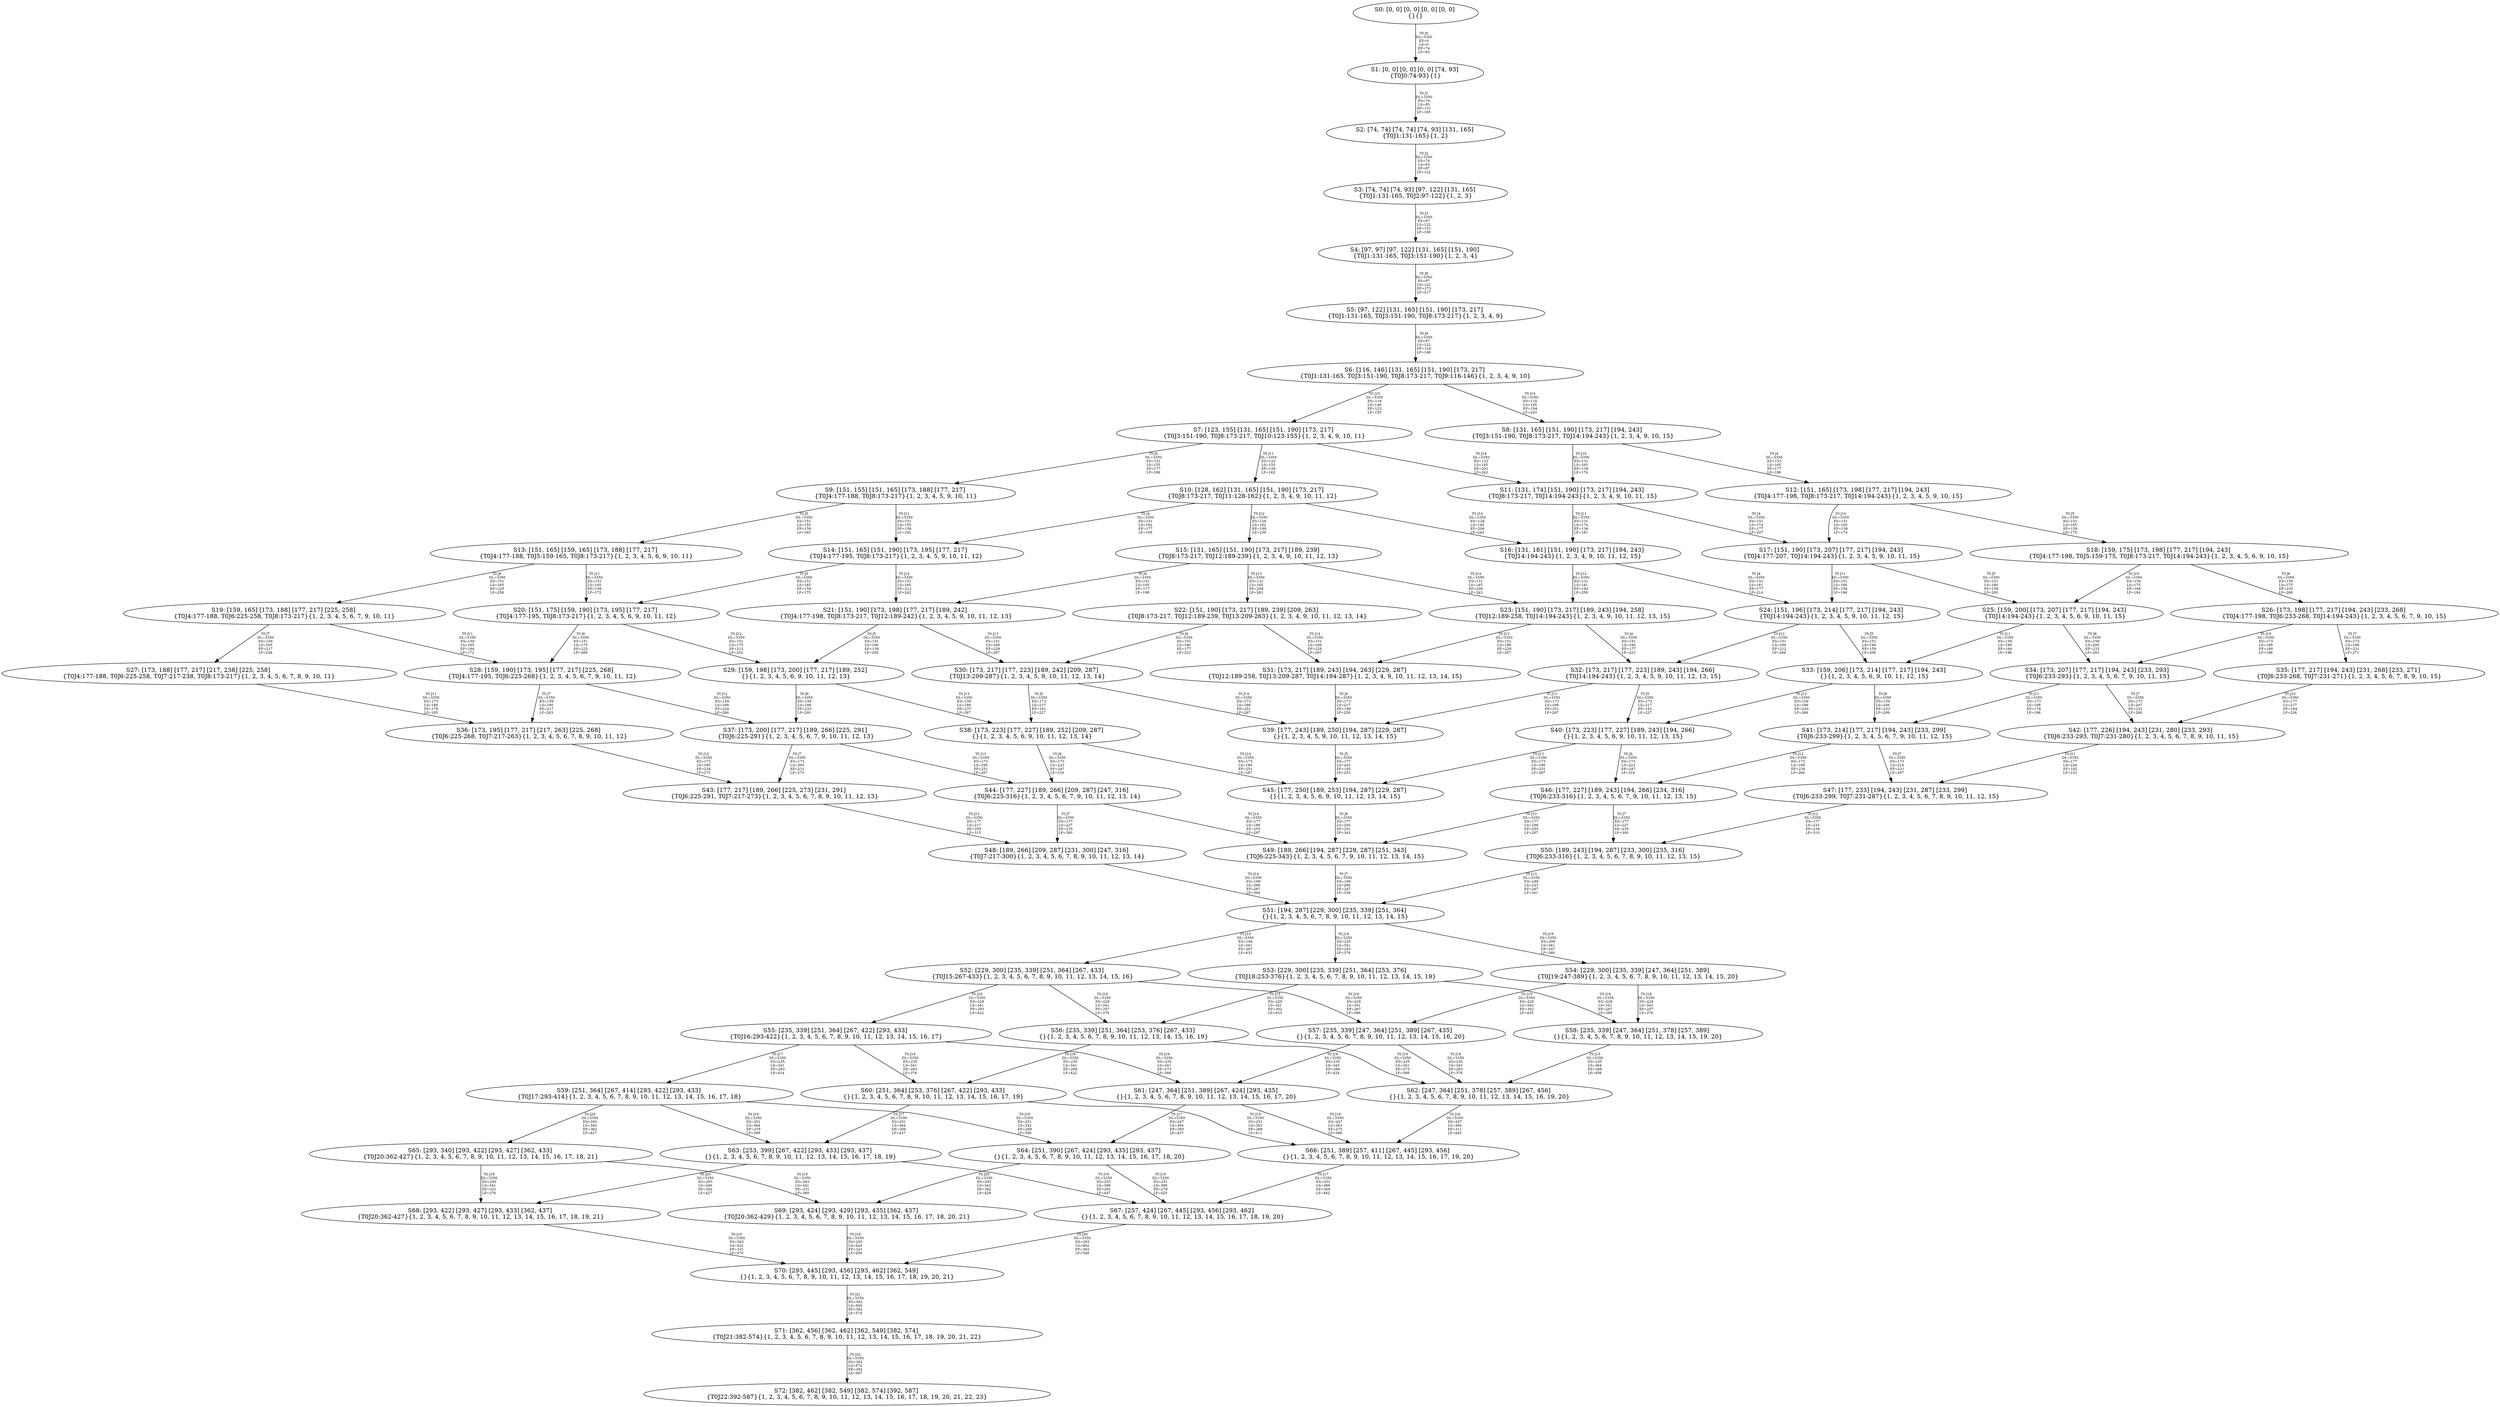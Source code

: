 digraph {
	S0[label="S0: [0, 0] [0, 0] [0, 0] [0, 0] \n{}{}"];
	S1[label="S1: [0, 0] [0, 0] [0, 0] [74, 93] \n{T0J0:74-93}{1}"];
	S2[label="S2: [74, 74] [74, 74] [74, 93] [131, 165] \n{T0J1:131-165}{1, 2}"];
	S3[label="S3: [74, 74] [74, 93] [97, 122] [131, 165] \n{T0J1:131-165, T0J2:97-122}{1, 2, 3}"];
	S4[label="S4: [97, 97] [97, 122] [131, 165] [151, 190] \n{T0J1:131-165, T0J3:151-190}{1, 2, 3, 4}"];
	S5[label="S5: [97, 122] [131, 165] [151, 190] [173, 217] \n{T0J1:131-165, T0J3:151-190, T0J8:173-217}{1, 2, 3, 4, 9}"];
	S6[label="S6: [116, 146] [131, 165] [151, 190] [173, 217] \n{T0J1:131-165, T0J3:151-190, T0J8:173-217, T0J9:116-146}{1, 2, 3, 4, 9, 10}"];
	S7[label="S7: [123, 155] [131, 165] [151, 190] [173, 217] \n{T0J3:151-190, T0J8:173-217, T0J10:123-155}{1, 2, 3, 4, 9, 10, 11}"];
	S8[label="S8: [131, 165] [151, 190] [173, 217] [194, 243] \n{T0J3:151-190, T0J8:173-217, T0J14:194-243}{1, 2, 3, 4, 9, 10, 15}"];
	S9[label="S9: [151, 155] [151, 165] [173, 188] [177, 217] \n{T0J4:177-188, T0J8:173-217}{1, 2, 3, 4, 5, 9, 10, 11}"];
	S10[label="S10: [128, 162] [131, 165] [151, 190] [173, 217] \n{T0J8:173-217, T0J11:128-162}{1, 2, 3, 4, 9, 10, 11, 12}"];
	S11[label="S11: [131, 174] [151, 190] [173, 217] [194, 243] \n{T0J8:173-217, T0J14:194-243}{1, 2, 3, 4, 9, 10, 11, 15}"];
	S12[label="S12: [151, 165] [173, 198] [177, 217] [194, 243] \n{T0J4:177-198, T0J8:173-217, T0J14:194-243}{1, 2, 3, 4, 5, 9, 10, 15}"];
	S13[label="S13: [151, 165] [159, 165] [173, 188] [177, 217] \n{T0J4:177-188, T0J5:159-165, T0J8:173-217}{1, 2, 3, 4, 5, 6, 9, 10, 11}"];
	S14[label="S14: [151, 165] [151, 190] [173, 195] [177, 217] \n{T0J4:177-195, T0J8:173-217}{1, 2, 3, 4, 5, 9, 10, 11, 12}"];
	S15[label="S15: [131, 165] [151, 190] [173, 217] [189, 239] \n{T0J8:173-217, T0J12:189-239}{1, 2, 3, 4, 9, 10, 11, 12, 13}"];
	S16[label="S16: [131, 181] [151, 190] [173, 217] [194, 243] \n{T0J14:194-243}{1, 2, 3, 4, 9, 10, 11, 12, 15}"];
	S17[label="S17: [151, 190] [173, 207] [177, 217] [194, 243] \n{T0J4:177-207, T0J14:194-243}{1, 2, 3, 4, 5, 9, 10, 11, 15}"];
	S18[label="S18: [159, 175] [173, 198] [177, 217] [194, 243] \n{T0J4:177-198, T0J5:159-175, T0J8:173-217, T0J14:194-243}{1, 2, 3, 4, 5, 6, 9, 10, 15}"];
	S19[label="S19: [159, 165] [173, 188] [177, 217] [225, 258] \n{T0J4:177-188, T0J6:225-258, T0J8:173-217}{1, 2, 3, 4, 5, 6, 7, 9, 10, 11}"];
	S20[label="S20: [151, 175] [159, 190] [173, 195] [177, 217] \n{T0J4:177-195, T0J8:173-217}{1, 2, 3, 4, 5, 6, 9, 10, 11, 12}"];
	S21[label="S21: [151, 190] [173, 198] [177, 217] [189, 242] \n{T0J4:177-198, T0J8:173-217, T0J12:189-242}{1, 2, 3, 4, 5, 9, 10, 11, 12, 13}"];
	S22[label="S22: [151, 190] [173, 217] [189, 239] [209, 263] \n{T0J8:173-217, T0J12:189-239, T0J13:209-263}{1, 2, 3, 4, 9, 10, 11, 12, 13, 14}"];
	S23[label="S23: [151, 190] [173, 217] [189, 243] [194, 258] \n{T0J12:189-258, T0J14:194-243}{1, 2, 3, 4, 9, 10, 11, 12, 13, 15}"];
	S24[label="S24: [151, 196] [173, 214] [177, 217] [194, 243] \n{T0J14:194-243}{1, 2, 3, 4, 5, 9, 10, 11, 12, 15}"];
	S25[label="S25: [159, 200] [173, 207] [177, 217] [194, 243] \n{T0J14:194-243}{1, 2, 3, 4, 5, 6, 9, 10, 11, 15}"];
	S26[label="S26: [173, 198] [177, 217] [194, 243] [233, 268] \n{T0J4:177-198, T0J6:233-268, T0J14:194-243}{1, 2, 3, 4, 5, 6, 7, 9, 10, 15}"];
	S27[label="S27: [173, 188] [177, 217] [217, 238] [225, 258] \n{T0J4:177-188, T0J6:225-258, T0J7:217-238, T0J8:173-217}{1, 2, 3, 4, 5, 6, 7, 8, 9, 10, 11}"];
	S28[label="S28: [159, 190] [173, 195] [177, 217] [225, 268] \n{T0J4:177-195, T0J6:225-268}{1, 2, 3, 4, 5, 6, 7, 9, 10, 11, 12}"];
	S29[label="S29: [159, 198] [173, 200] [177, 217] [189, 252] \n{}{1, 2, 3, 4, 5, 6, 9, 10, 11, 12, 13}"];
	S30[label="S30: [173, 217] [177, 223] [189, 242] [209, 287] \n{T0J13:209-287}{1, 2, 3, 4, 5, 9, 10, 11, 12, 13, 14}"];
	S31[label="S31: [173, 217] [189, 243] [194, 263] [229, 287] \n{T0J12:189-258, T0J13:209-287, T0J14:194-287}{1, 2, 3, 4, 9, 10, 11, 12, 13, 14, 15}"];
	S32[label="S32: [173, 217] [177, 223] [189, 243] [194, 266] \n{T0J14:194-243}{1, 2, 3, 4, 5, 9, 10, 11, 12, 13, 15}"];
	S33[label="S33: [159, 206] [173, 214] [177, 217] [194, 243] \n{}{1, 2, 3, 4, 5, 6, 9, 10, 11, 12, 15}"];
	S34[label="S34: [173, 207] [177, 217] [194, 243] [233, 293] \n{T0J6:233-293}{1, 2, 3, 4, 5, 6, 7, 9, 10, 11, 15}"];
	S35[label="S35: [177, 217] [194, 243] [231, 268] [233, 271] \n{T0J6:233-268, T0J7:231-271}{1, 2, 3, 4, 5, 6, 7, 8, 9, 10, 15}"];
	S36[label="S36: [173, 195] [177, 217] [217, 263] [225, 268] \n{T0J6:225-268, T0J7:217-263}{1, 2, 3, 4, 5, 6, 7, 8, 9, 10, 11, 12}"];
	S37[label="S37: [173, 200] [177, 217] [189, 266] [225, 291] \n{T0J6:225-291}{1, 2, 3, 4, 5, 6, 7, 9, 10, 11, 12, 13}"];
	S38[label="S38: [173, 223] [177, 227] [189, 252] [209, 287] \n{}{1, 2, 3, 4, 5, 6, 9, 10, 11, 12, 13, 14}"];
	S39[label="S39: [177, 243] [189, 250] [194, 287] [229, 287] \n{}{1, 2, 3, 4, 5, 9, 10, 11, 12, 13, 14, 15}"];
	S40[label="S40: [173, 223] [177, 227] [189, 243] [194, 266] \n{}{1, 2, 3, 4, 5, 6, 9, 10, 11, 12, 13, 15}"];
	S41[label="S41: [173, 214] [177, 217] [194, 243] [233, 299] \n{T0J6:233-299}{1, 2, 3, 4, 5, 6, 7, 9, 10, 11, 12, 15}"];
	S42[label="S42: [177, 226] [194, 243] [231, 280] [233, 293] \n{T0J6:233-293, T0J7:231-280}{1, 2, 3, 4, 5, 6, 7, 8, 9, 10, 11, 15}"];
	S43[label="S43: [177, 217] [189, 266] [225, 273] [231, 291] \n{T0J6:225-291, T0J7:217-273}{1, 2, 3, 4, 5, 6, 7, 8, 9, 10, 11, 12, 13}"];
	S44[label="S44: [177, 227] [189, 266] [209, 287] [247, 316] \n{T0J6:225-316}{1, 2, 3, 4, 5, 6, 7, 9, 10, 11, 12, 13, 14}"];
	S45[label="S45: [177, 250] [189, 253] [194, 287] [229, 287] \n{}{1, 2, 3, 4, 5, 6, 9, 10, 11, 12, 13, 14, 15}"];
	S46[label="S46: [177, 227] [189, 243] [194, 266] [234, 316] \n{T0J6:233-316}{1, 2, 3, 4, 5, 6, 7, 9, 10, 11, 12, 13, 15}"];
	S47[label="S47: [177, 233] [194, 243] [231, 287] [233, 299] \n{T0J6:233-299, T0J7:231-287}{1, 2, 3, 4, 5, 6, 7, 8, 9, 10, 11, 12, 15}"];
	S48[label="S48: [189, 266] [209, 287] [231, 300] [247, 316] \n{T0J7:217-300}{1, 2, 3, 4, 5, 6, 7, 8, 9, 10, 11, 12, 13, 14}"];
	S49[label="S49: [189, 266] [194, 287] [229, 287] [251, 343] \n{T0J6:225-343}{1, 2, 3, 4, 5, 6, 7, 9, 10, 11, 12, 13, 14, 15}"];
	S50[label="S50: [189, 243] [194, 287] [233, 300] [235, 316] \n{T0J6:233-316}{1, 2, 3, 4, 5, 6, 7, 8, 9, 10, 11, 12, 13, 15}"];
	S51[label="S51: [194, 287] [229, 300] [235, 339] [251, 364] \n{}{1, 2, 3, 4, 5, 6, 7, 8, 9, 10, 11, 12, 13, 14, 15}"];
	S52[label="S52: [229, 300] [235, 339] [251, 364] [267, 433] \n{T0J15:267-433}{1, 2, 3, 4, 5, 6, 7, 8, 9, 10, 11, 12, 13, 14, 15, 16}"];
	S53[label="S53: [229, 300] [235, 339] [251, 364] [253, 376] \n{T0J18:253-376}{1, 2, 3, 4, 5, 6, 7, 8, 9, 10, 11, 12, 13, 14, 15, 19}"];
	S54[label="S54: [229, 300] [235, 339] [247, 364] [251, 389] \n{T0J19:247-389}{1, 2, 3, 4, 5, 6, 7, 8, 9, 10, 11, 12, 13, 14, 15, 20}"];
	S55[label="S55: [235, 339] [251, 364] [267, 422] [293, 433] \n{T0J16:293-422}{1, 2, 3, 4, 5, 6, 7, 8, 9, 10, 11, 12, 13, 14, 15, 16, 17}"];
	S56[label="S56: [235, 339] [251, 364] [253, 376] [267, 433] \n{}{1, 2, 3, 4, 5, 6, 7, 8, 9, 10, 11, 12, 13, 14, 15, 16, 19}"];
	S57[label="S57: [235, 339] [247, 364] [251, 389] [267, 435] \n{}{1, 2, 3, 4, 5, 6, 7, 8, 9, 10, 11, 12, 13, 14, 15, 16, 20}"];
	S58[label="S58: [235, 339] [247, 364] [251, 378] [257, 389] \n{}{1, 2, 3, 4, 5, 6, 7, 8, 9, 10, 11, 12, 13, 14, 15, 19, 20}"];
	S59[label="S59: [251, 364] [267, 414] [293, 422] [293, 433] \n{T0J17:293-414}{1, 2, 3, 4, 5, 6, 7, 8, 9, 10, 11, 12, 13, 14, 15, 16, 17, 18}"];
	S60[label="S60: [251, 364] [253, 376] [267, 422] [293, 433] \n{}{1, 2, 3, 4, 5, 6, 7, 8, 9, 10, 11, 12, 13, 14, 15, 16, 17, 19}"];
	S61[label="S61: [247, 364] [251, 389] [267, 424] [293, 435] \n{}{1, 2, 3, 4, 5, 6, 7, 8, 9, 10, 11, 12, 13, 14, 15, 16, 17, 20}"];
	S62[label="S62: [247, 364] [251, 378] [257, 389] [267, 456] \n{}{1, 2, 3, 4, 5, 6, 7, 8, 9, 10, 11, 12, 13, 14, 15, 16, 19, 20}"];
	S63[label="S63: [253, 399] [267, 422] [293, 433] [293, 437] \n{}{1, 2, 3, 4, 5, 6, 7, 8, 9, 10, 11, 12, 13, 14, 15, 16, 17, 18, 19}"];
	S64[label="S64: [251, 390] [267, 424] [293, 435] [293, 437] \n{}{1, 2, 3, 4, 5, 6, 7, 8, 9, 10, 11, 12, 13, 14, 15, 16, 17, 18, 20}"];
	S65[label="S65: [293, 340] [293, 422] [293, 427] [362, 433] \n{T0J20:362-427}{1, 2, 3, 4, 5, 6, 7, 8, 9, 10, 11, 12, 13, 14, 15, 16, 17, 18, 21}"];
	S66[label="S66: [251, 389] [257, 411] [267, 445] [293, 456] \n{}{1, 2, 3, 4, 5, 6, 7, 8, 9, 10, 11, 12, 13, 14, 15, 16, 17, 19, 20}"];
	S67[label="S67: [257, 424] [267, 445] [293, 456] [293, 462] \n{}{1, 2, 3, 4, 5, 6, 7, 8, 9, 10, 11, 12, 13, 14, 15, 16, 17, 18, 19, 20}"];
	S68[label="S68: [293, 422] [293, 427] [293, 433] [362, 437] \n{T0J20:362-427}{1, 2, 3, 4, 5, 6, 7, 8, 9, 10, 11, 12, 13, 14, 15, 16, 17, 18, 19, 21}"];
	S69[label="S69: [293, 424] [293, 429] [293, 435] [362, 437] \n{T0J20:362-429}{1, 2, 3, 4, 5, 6, 7, 8, 9, 10, 11, 12, 13, 14, 15, 16, 17, 18, 20, 21}"];
	S70[label="S70: [293, 445] [293, 456] [293, 462] [362, 549] \n{}{1, 2, 3, 4, 5, 6, 7, 8, 9, 10, 11, 12, 13, 14, 15, 16, 17, 18, 19, 20, 21}"];
	S71[label="S71: [362, 456] [362, 462] [362, 549] [382, 574] \n{T0J21:382-574}{1, 2, 3, 4, 5, 6, 7, 8, 9, 10, 11, 12, 13, 14, 15, 16, 17, 18, 19, 20, 21, 22}"];
	S72[label="S72: [382, 462] [382, 549] [382, 574] [392, 587] \n{T0J22:392-587}{1, 2, 3, 4, 5, 6, 7, 8, 9, 10, 11, 12, 13, 14, 15, 16, 17, 18, 19, 20, 21, 22, 23}"];
	S0 -> S1[label="T0 J0\nDL=3350\nES=0\nLS=0\nEF=74\nLF=93",fontsize=8];
	S1 -> S2[label="T0 J1\nDL=3350\nES=74\nLS=93\nEF=131\nLF=165",fontsize=8];
	S2 -> S3[label="T0 J2\nDL=3350\nES=74\nLS=93\nEF=97\nLF=122",fontsize=8];
	S3 -> S4[label="T0 J3\nDL=3350\nES=97\nLS=122\nEF=151\nLF=190",fontsize=8];
	S4 -> S5[label="T0 J8\nDL=3350\nES=97\nLS=122\nEF=173\nLF=217",fontsize=8];
	S5 -> S6[label="T0 J9\nDL=3350\nES=97\nLS=122\nEF=116\nLF=146",fontsize=8];
	S6 -> S7[label="T0 J10\nDL=3350\nES=116\nLS=146\nEF=123\nLF=155",fontsize=8];
	S6 -> S8[label="T0 J14\nDL=3350\nES=116\nLS=145\nEF=194\nLF=243",fontsize=8];
	S7 -> S9[label="T0 J4\nDL=3350\nES=151\nLS=155\nEF=177\nLF=188",fontsize=8];
	S7 -> S10[label="T0 J11\nDL=3350\nES=123\nLS=155\nEF=128\nLF=162",fontsize=8];
	S7 -> S11[label="T0 J14\nDL=3350\nES=123\nLS=145\nEF=201\nLF=243",fontsize=8];
	S8 -> S12[label="T0 J4\nDL=3350\nES=151\nLS=165\nEF=177\nLF=198",fontsize=8];
	S8 -> S11[label="T0 J10\nDL=3350\nES=131\nLS=165\nEF=138\nLF=174",fontsize=8];
	S9 -> S13[label="T0 J5\nDL=3350\nES=151\nLS=155\nEF=159\nLF=165",fontsize=8];
	S9 -> S14[label="T0 J11\nDL=3350\nES=151\nLS=155\nEF=156\nLF=162",fontsize=8];
	S10 -> S14[label="T0 J4\nDL=3350\nES=151\nLS=162\nEF=177\nLF=195",fontsize=8];
	S10 -> S15[label="T0 J12\nDL=3350\nES=128\nLS=162\nEF=189\nLF=239",fontsize=8];
	S10 -> S16[label="T0 J14\nDL=3350\nES=128\nLS=145\nEF=206\nLF=243",fontsize=8];
	S11 -> S17[label="T0 J4\nDL=3350\nES=151\nLS=174\nEF=177\nLF=207",fontsize=8];
	S11 -> S16[label="T0 J11\nDL=3350\nES=131\nLS=174\nEF=136\nLF=181",fontsize=8];
	S12 -> S18[label="T0 J5\nDL=3350\nES=151\nLS=165\nEF=159\nLF=175",fontsize=8];
	S12 -> S17[label="T0 J10\nDL=3350\nES=151\nLS=165\nEF=158\nLF=174",fontsize=8];
	S13 -> S19[label="T0 J6\nDL=3350\nES=151\nLS=165\nEF=225\nLF=258",fontsize=8];
	S13 -> S20[label="T0 J11\nDL=3350\nES=151\nLS=165\nEF=156\nLF=172",fontsize=8];
	S14 -> S20[label="T0 J5\nDL=3350\nES=151\nLS=165\nEF=159\nLF=175",fontsize=8];
	S14 -> S21[label="T0 J12\nDL=3350\nES=151\nLS=165\nEF=212\nLF=242",fontsize=8];
	S15 -> S21[label="T0 J4\nDL=3350\nES=151\nLS=165\nEF=177\nLF=198",fontsize=8];
	S15 -> S22[label="T0 J13\nDL=3350\nES=131\nLS=165\nEF=209\nLF=263",fontsize=8];
	S15 -> S23[label="T0 J14\nDL=3350\nES=131\nLS=145\nEF=209\nLF=243",fontsize=8];
	S16 -> S24[label="T0 J4\nDL=3350\nES=151\nLS=181\nEF=177\nLF=214",fontsize=8];
	S16 -> S23[label="T0 J12\nDL=3350\nES=131\nLS=181\nEF=192\nLF=258",fontsize=8];
	S17 -> S25[label="T0 J5\nDL=3350\nES=151\nLS=190\nEF=159\nLF=200",fontsize=8];
	S17 -> S24[label="T0 J11\nDL=3350\nES=151\nLS=189\nEF=156\nLF=196",fontsize=8];
	S18 -> S26[label="T0 J6\nDL=3350\nES=159\nLS=175\nEF=233\nLF=268",fontsize=8];
	S18 -> S25[label="T0 J10\nDL=3350\nES=159\nLS=175\nEF=166\nLF=184",fontsize=8];
	S19 -> S27[label="T0 J7\nDL=3350\nES=159\nLS=165\nEF=217\nLF=238",fontsize=8];
	S19 -> S28[label="T0 J11\nDL=3350\nES=159\nLS=165\nEF=164\nLF=172",fontsize=8];
	S20 -> S28[label="T0 J6\nDL=3350\nES=151\nLS=175\nEF=225\nLF=268",fontsize=8];
	S20 -> S29[label="T0 J12\nDL=3350\nES=151\nLS=175\nEF=212\nLF=252",fontsize=8];
	S21 -> S29[label="T0 J5\nDL=3350\nES=151\nLS=190\nEF=159\nLF=200",fontsize=8];
	S21 -> S30[label="T0 J13\nDL=3350\nES=151\nLS=189\nEF=229\nLF=287",fontsize=8];
	S22 -> S30[label="T0 J4\nDL=3350\nES=151\nLS=190\nEF=177\nLF=223",fontsize=8];
	S22 -> S31[label="T0 J14\nDL=3350\nES=151\nLS=189\nEF=229\nLF=287",fontsize=8];
	S23 -> S32[label="T0 J4\nDL=3350\nES=151\nLS=190\nEF=177\nLF=223",fontsize=8];
	S23 -> S31[label="T0 J13\nDL=3350\nES=151\nLS=189\nEF=229\nLF=287",fontsize=8];
	S24 -> S33[label="T0 J5\nDL=3350\nES=151\nLS=196\nEF=159\nLF=206",fontsize=8];
	S24 -> S32[label="T0 J12\nDL=3350\nES=151\nLS=189\nEF=212\nLF=266",fontsize=8];
	S25 -> S34[label="T0 J6\nDL=3350\nES=159\nLS=200\nEF=233\nLF=293",fontsize=8];
	S25 -> S33[label="T0 J11\nDL=3350\nES=159\nLS=189\nEF=164\nLF=196",fontsize=8];
	S26 -> S35[label="T0 J7\nDL=3350\nES=173\nLS=198\nEF=231\nLF=271",fontsize=8];
	S26 -> S34[label="T0 J10\nDL=3350\nES=173\nLS=189\nEF=180\nLF=198",fontsize=8];
	S27 -> S36[label="T0 J11\nDL=3350\nES=173\nLS=188\nEF=178\nLF=195",fontsize=8];
	S28 -> S36[label="T0 J7\nDL=3350\nES=159\nLS=190\nEF=217\nLF=263",fontsize=8];
	S28 -> S37[label="T0 J12\nDL=3350\nES=159\nLS=189\nEF=220\nLF=266",fontsize=8];
	S29 -> S37[label="T0 J6\nDL=3350\nES=159\nLS=198\nEF=233\nLF=291",fontsize=8];
	S29 -> S38[label="T0 J13\nDL=3350\nES=159\nLS=189\nEF=237\nLF=287",fontsize=8];
	S30 -> S38[label="T0 J5\nDL=3350\nES=173\nLS=217\nEF=181\nLF=227",fontsize=8];
	S30 -> S39[label="T0 J14\nDL=3350\nES=173\nLS=189\nEF=251\nLF=287",fontsize=8];
	S31 -> S39[label="T0 J4\nDL=3350\nES=173\nLS=217\nEF=199\nLF=250",fontsize=8];
	S32 -> S40[label="T0 J5\nDL=3350\nES=173\nLS=217\nEF=181\nLF=227",fontsize=8];
	S32 -> S39[label="T0 J13\nDL=3350\nES=173\nLS=189\nEF=251\nLF=287",fontsize=8];
	S33 -> S41[label="T0 J6\nDL=3350\nES=159\nLS=206\nEF=233\nLF=299",fontsize=8];
	S33 -> S40[label="T0 J12\nDL=3350\nES=159\nLS=189\nEF=220\nLF=266",fontsize=8];
	S34 -> S42[label="T0 J7\nDL=3350\nES=173\nLS=207\nEF=231\nLF=280",fontsize=8];
	S34 -> S41[label="T0 J11\nDL=3350\nES=173\nLS=189\nEF=178\nLF=196",fontsize=8];
	S35 -> S42[label="T0 J10\nDL=3350\nES=177\nLS=217\nEF=184\nLF=226",fontsize=8];
	S36 -> S43[label="T0 J12\nDL=3350\nES=173\nLS=195\nEF=234\nLF=272",fontsize=8];
	S37 -> S43[label="T0 J7\nDL=3350\nES=173\nLS=200\nEF=231\nLF=273",fontsize=8];
	S37 -> S44[label="T0 J13\nDL=3350\nES=173\nLS=189\nEF=251\nLF=287",fontsize=8];
	S38 -> S44[label="T0 J6\nDL=3350\nES=173\nLS=223\nEF=247\nLF=316",fontsize=8];
	S38 -> S45[label="T0 J14\nDL=3350\nES=173\nLS=189\nEF=251\nLF=287",fontsize=8];
	S39 -> S45[label="T0 J5\nDL=3350\nES=177\nLS=243\nEF=185\nLF=253",fontsize=8];
	S40 -> S46[label="T0 J6\nDL=3350\nES=173\nLS=223\nEF=247\nLF=316",fontsize=8];
	S40 -> S45[label="T0 J13\nDL=3350\nES=173\nLS=189\nEF=251\nLF=287",fontsize=8];
	S41 -> S47[label="T0 J7\nDL=3350\nES=173\nLS=214\nEF=231\nLF=287",fontsize=8];
	S41 -> S46[label="T0 J12\nDL=3350\nES=173\nLS=189\nEF=234\nLF=266",fontsize=8];
	S42 -> S47[label="T0 J11\nDL=3350\nES=177\nLS=226\nEF=182\nLF=233",fontsize=8];
	S43 -> S48[label="T0 J13\nDL=3350\nES=177\nLS=217\nEF=255\nLF=315",fontsize=8];
	S44 -> S48[label="T0 J7\nDL=3350\nES=177\nLS=227\nEF=235\nLF=300",fontsize=8];
	S44 -> S49[label="T0 J14\nDL=3350\nES=177\nLS=189\nEF=255\nLF=287",fontsize=8];
	S45 -> S49[label="T0 J6\nDL=3350\nES=177\nLS=250\nEF=251\nLF=343",fontsize=8];
	S46 -> S50[label="T0 J7\nDL=3350\nES=177\nLS=227\nEF=235\nLF=300",fontsize=8];
	S46 -> S49[label="T0 J13\nDL=3350\nES=177\nLS=189\nEF=255\nLF=287",fontsize=8];
	S47 -> S50[label="T0 J12\nDL=3350\nES=177\nLS=233\nEF=238\nLF=310",fontsize=8];
	S48 -> S51[label="T0 J14\nDL=3350\nES=189\nLS=266\nEF=267\nLF=364",fontsize=8];
	S49 -> S51[label="T0 J7\nDL=3350\nES=189\nLS=266\nEF=247\nLF=339",fontsize=8];
	S50 -> S51[label="T0 J13\nDL=3350\nES=189\nLS=243\nEF=267\nLF=341",fontsize=8];
	S51 -> S52[label="T0 J15\nDL=3350\nES=194\nLS=341\nEF=267\nLF=433",fontsize=8];
	S51 -> S53[label="T0 J18\nDL=3350\nES=225\nLS=341\nEF=253\nLF=376",fontsize=8];
	S51 -> S54[label="T0 J19\nDL=3350\nES=209\nLS=341\nEF=247\nLF=389",fontsize=8];
	S52 -> S55[label="T0 J16\nDL=3350\nES=229\nLS=341\nEF=293\nLF=422",fontsize=8];
	S52 -> S56[label="T0 J18\nDL=3350\nES=229\nLS=341\nEF=257\nLF=376",fontsize=8];
	S52 -> S57[label="T0 J19\nDL=3350\nES=229\nLS=341\nEF=267\nLF=389",fontsize=8];
	S53 -> S56[label="T0 J15\nDL=3350\nES=229\nLS=341\nEF=302\nLF=433",fontsize=8];
	S53 -> S58[label="T0 J19\nDL=3350\nES=229\nLS=341\nEF=267\nLF=389",fontsize=8];
	S54 -> S57[label="T0 J15\nDL=3350\nES=229\nLS=343\nEF=302\nLF=435",fontsize=8];
	S54 -> S58[label="T0 J18\nDL=3350\nES=229\nLS=343\nEF=257\nLF=378",fontsize=8];
	S55 -> S59[label="T0 J17\nDL=3350\nES=235\nLS=341\nEF=293\nLF=414",fontsize=8];
	S55 -> S60[label="T0 J18\nDL=3350\nES=235\nLS=341\nEF=263\nLF=376",fontsize=8];
	S55 -> S61[label="T0 J19\nDL=3350\nES=235\nLS=341\nEF=273\nLF=389",fontsize=8];
	S56 -> S60[label="T0 J16\nDL=3350\nES=235\nLS=341\nEF=299\nLF=422",fontsize=8];
	S56 -> S62[label="T0 J19\nDL=3350\nES=235\nLS=341\nEF=273\nLF=389",fontsize=8];
	S57 -> S61[label="T0 J16\nDL=3350\nES=235\nLS=343\nEF=299\nLF=424",fontsize=8];
	S57 -> S62[label="T0 J18\nDL=3350\nES=235\nLS=343\nEF=263\nLF=378",fontsize=8];
	S58 -> S62[label="T0 J15\nDL=3350\nES=235\nLS=364\nEF=308\nLF=456",fontsize=8];
	S59 -> S63[label="T0 J18\nDL=3350\nES=251\nLS=364\nEF=279\nLF=399",fontsize=8];
	S59 -> S64[label="T0 J19\nDL=3350\nES=251\nLS=342\nEF=289\nLF=390",fontsize=8];
	S59 -> S65[label="T0 J20\nDL=3350\nES=293\nLS=340\nEF=362\nLF=427",fontsize=8];
	S60 -> S63[label="T0 J17\nDL=3350\nES=251\nLS=364\nEF=309\nLF=437",fontsize=8];
	S60 -> S66[label="T0 J19\nDL=3350\nES=251\nLS=363\nEF=289\nLF=411",fontsize=8];
	S61 -> S64[label="T0 J17\nDL=3350\nES=247\nLS=364\nEF=305\nLF=437",fontsize=8];
	S61 -> S66[label="T0 J18\nDL=3350\nES=247\nLS=363\nEF=275\nLF=398",fontsize=8];
	S62 -> S66[label="T0 J16\nDL=3350\nES=247\nLS=364\nEF=311\nLF=445",fontsize=8];
	S63 -> S67[label="T0 J19\nDL=3350\nES=253\nLS=399\nEF=291\nLF=447",fontsize=8];
	S63 -> S68[label="T0 J20\nDL=3350\nES=293\nLS=340\nEF=362\nLF=427",fontsize=8];
	S64 -> S67[label="T0 J18\nDL=3350\nES=251\nLS=390\nEF=279\nLF=425",fontsize=8];
	S64 -> S69[label="T0 J20\nDL=3350\nES=293\nLS=342\nEF=362\nLF=429",fontsize=8];
	S65 -> S68[label="T0 J18\nDL=3350\nES=293\nLS=341\nEF=321\nLF=376",fontsize=8];
	S65 -> S69[label="T0 J19\nDL=3350\nES=293\nLS=341\nEF=331\nLF=389",fontsize=8];
	S66 -> S67[label="T0 J17\nDL=3350\nES=251\nLS=389\nEF=309\nLF=462",fontsize=8];
	S67 -> S70[label="T0 J20\nDL=3350\nES=293\nLS=462\nEF=362\nLF=549",fontsize=8];
	S68 -> S70[label="T0 J19\nDL=3350\nES=293\nLS=422\nEF=331\nLF=470",fontsize=8];
	S69 -> S70[label="T0 J18\nDL=3350\nES=293\nLS=424\nEF=321\nLF=459",fontsize=8];
	S70 -> S71[label="T0 J21\nDL=3350\nES=362\nLS=549\nEF=382\nLF=574",fontsize=8];
	S71 -> S72[label="T0 J22\nDL=3350\nES=382\nLS=574\nEF=392\nLF=587",fontsize=8];
}
